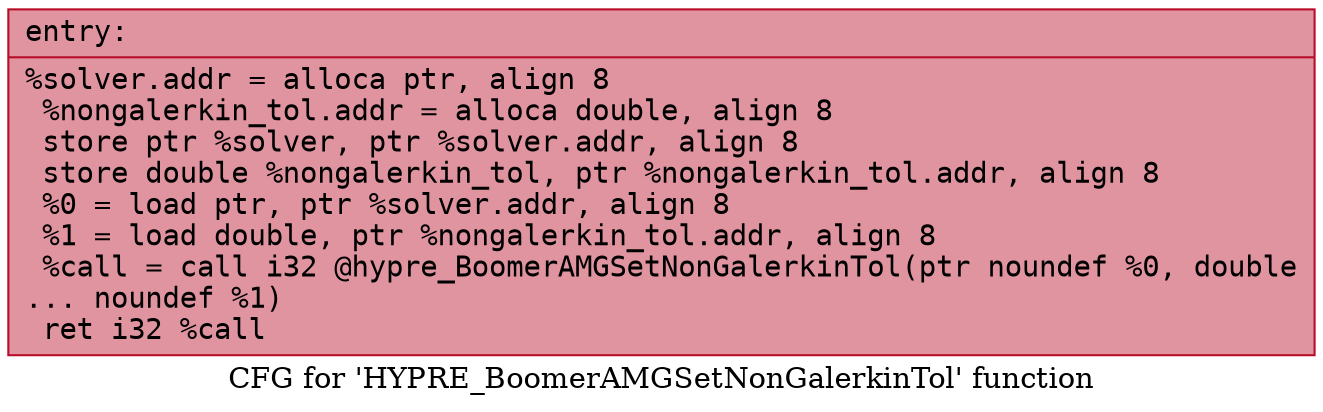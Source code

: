digraph "CFG for 'HYPRE_BoomerAMGSetNonGalerkinTol' function" {
	label="CFG for 'HYPRE_BoomerAMGSetNonGalerkinTol' function";

	Node0x55f5a9a9d1c0 [shape=record,color="#b70d28ff", style=filled, fillcolor="#b70d2870" fontname="Courier",label="{entry:\l|  %solver.addr = alloca ptr, align 8\l  %nongalerkin_tol.addr = alloca double, align 8\l  store ptr %solver, ptr %solver.addr, align 8\l  store double %nongalerkin_tol, ptr %nongalerkin_tol.addr, align 8\l  %0 = load ptr, ptr %solver.addr, align 8\l  %1 = load double, ptr %nongalerkin_tol.addr, align 8\l  %call = call i32 @hypre_BoomerAMGSetNonGalerkinTol(ptr noundef %0, double\l... noundef %1)\l  ret i32 %call\l}"];
}
